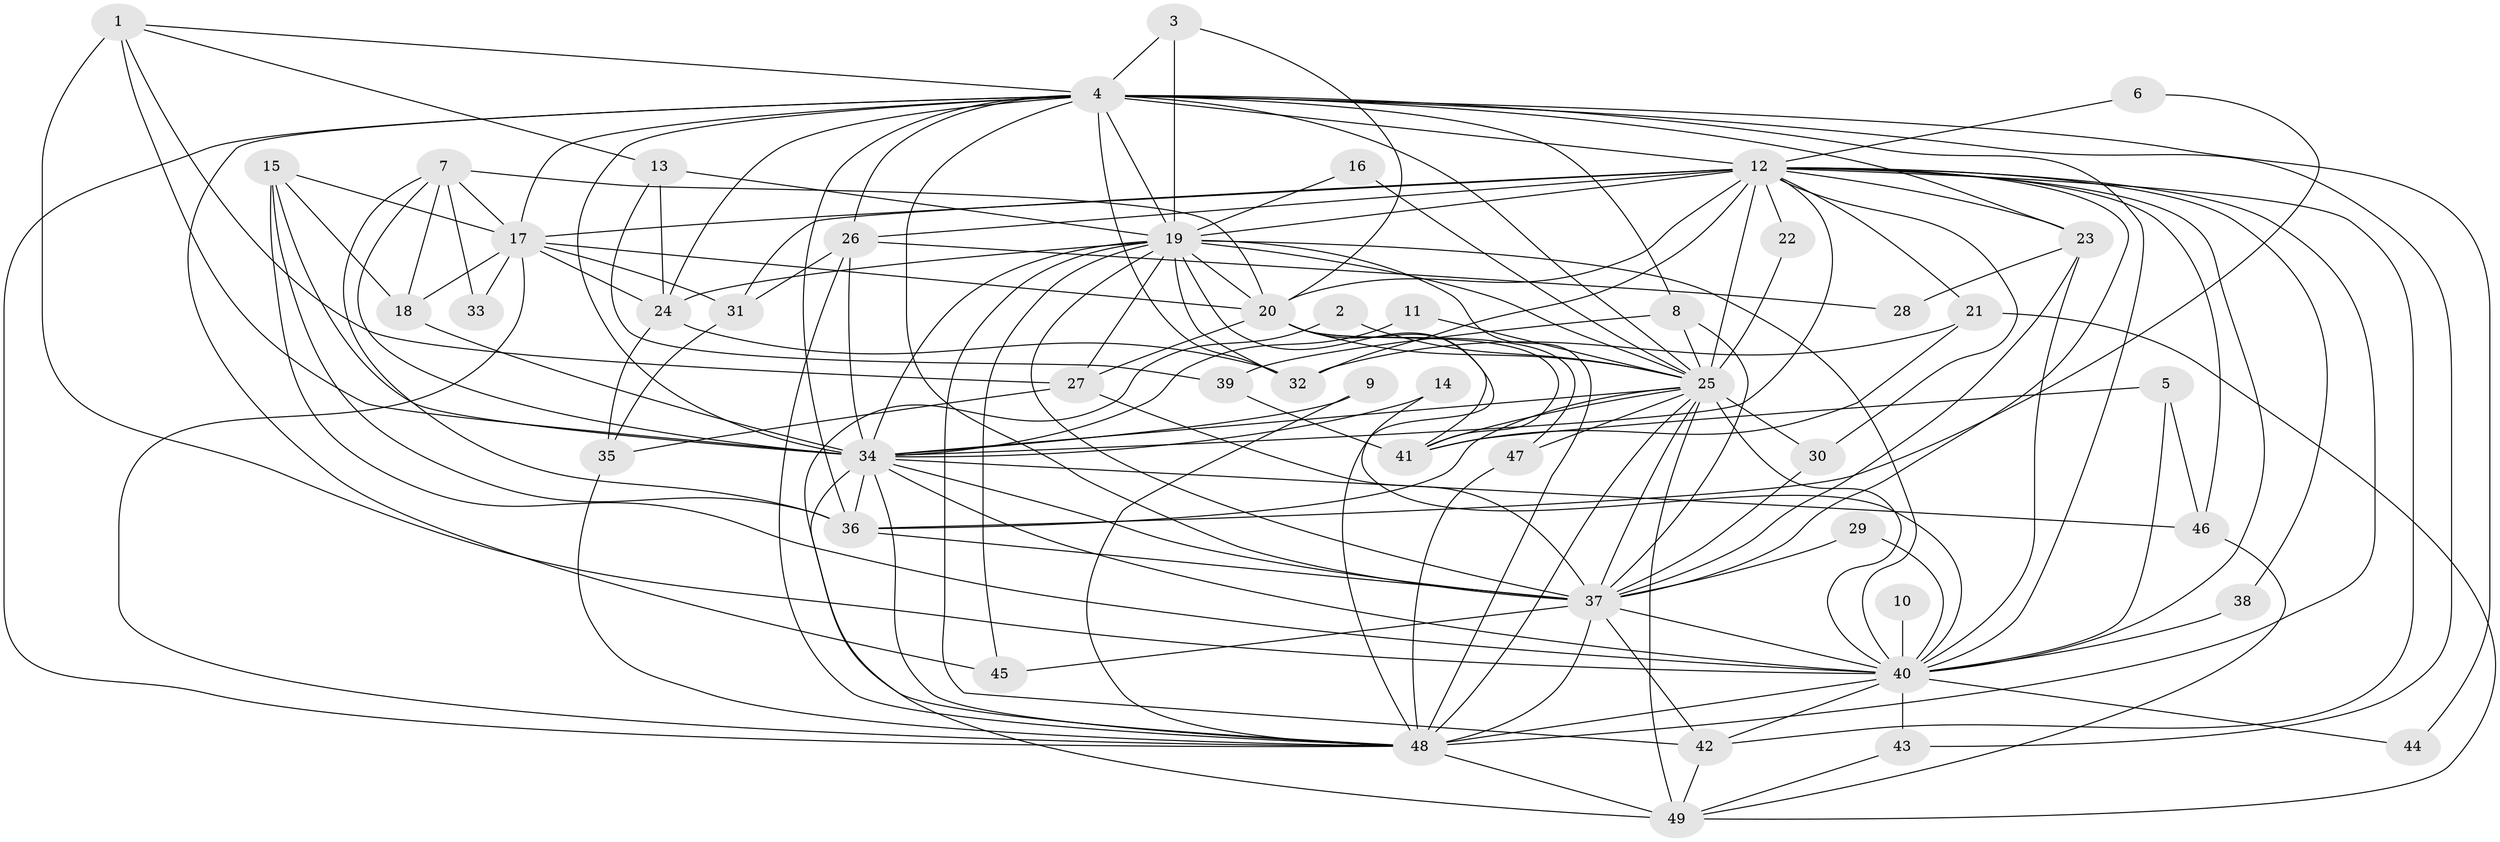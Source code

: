 // original degree distribution, {23: 0.01639344262295082, 26: 0.00819672131147541, 20: 0.01639344262295082, 17: 0.01639344262295082, 29: 0.00819672131147541, 24: 0.00819672131147541, 14: 0.00819672131147541, 8: 0.00819672131147541, 3: 0.22950819672131148, 11: 0.00819672131147541, 4: 0.06557377049180328, 10: 0.00819672131147541, 6: 0.040983606557377046, 2: 0.5245901639344263, 5: 0.02459016393442623, 7: 0.00819672131147541}
// Generated by graph-tools (version 1.1) at 2025/36/03/04/25 23:36:19]
// undirected, 49 vertices, 151 edges
graph export_dot {
  node [color=gray90,style=filled];
  1;
  2;
  3;
  4;
  5;
  6;
  7;
  8;
  9;
  10;
  11;
  12;
  13;
  14;
  15;
  16;
  17;
  18;
  19;
  20;
  21;
  22;
  23;
  24;
  25;
  26;
  27;
  28;
  29;
  30;
  31;
  32;
  33;
  34;
  35;
  36;
  37;
  38;
  39;
  40;
  41;
  42;
  43;
  44;
  45;
  46;
  47;
  48;
  49;
  1 -- 4 [weight=1.0];
  1 -- 13 [weight=1.0];
  1 -- 27 [weight=2.0];
  1 -- 34 [weight=1.0];
  1 -- 40 [weight=1.0];
  2 -- 25 [weight=2.0];
  2 -- 48 [weight=1.0];
  3 -- 4 [weight=1.0];
  3 -- 19 [weight=1.0];
  3 -- 20 [weight=1.0];
  4 -- 8 [weight=1.0];
  4 -- 12 [weight=3.0];
  4 -- 17 [weight=1.0];
  4 -- 19 [weight=4.0];
  4 -- 23 [weight=1.0];
  4 -- 24 [weight=1.0];
  4 -- 25 [weight=2.0];
  4 -- 26 [weight=1.0];
  4 -- 32 [weight=1.0];
  4 -- 34 [weight=3.0];
  4 -- 36 [weight=1.0];
  4 -- 37 [weight=3.0];
  4 -- 40 [weight=2.0];
  4 -- 43 [weight=1.0];
  4 -- 44 [weight=1.0];
  4 -- 45 [weight=1.0];
  4 -- 48 [weight=4.0];
  5 -- 40 [weight=1.0];
  5 -- 41 [weight=1.0];
  5 -- 46 [weight=1.0];
  6 -- 12 [weight=1.0];
  6 -- 36 [weight=1.0];
  7 -- 17 [weight=1.0];
  7 -- 18 [weight=1.0];
  7 -- 20 [weight=1.0];
  7 -- 33 [weight=1.0];
  7 -- 34 [weight=1.0];
  7 -- 36 [weight=1.0];
  8 -- 25 [weight=1.0];
  8 -- 37 [weight=1.0];
  8 -- 39 [weight=1.0];
  9 -- 34 [weight=1.0];
  9 -- 48 [weight=1.0];
  10 -- 40 [weight=1.0];
  11 -- 25 [weight=1.0];
  11 -- 34 [weight=1.0];
  12 -- 17 [weight=1.0];
  12 -- 19 [weight=3.0];
  12 -- 20 [weight=1.0];
  12 -- 21 [weight=1.0];
  12 -- 22 [weight=2.0];
  12 -- 23 [weight=1.0];
  12 -- 25 [weight=3.0];
  12 -- 26 [weight=1.0];
  12 -- 30 [weight=1.0];
  12 -- 31 [weight=1.0];
  12 -- 32 [weight=1.0];
  12 -- 34 [weight=1.0];
  12 -- 37 [weight=1.0];
  12 -- 38 [weight=1.0];
  12 -- 40 [weight=2.0];
  12 -- 42 [weight=1.0];
  12 -- 46 [weight=1.0];
  12 -- 48 [weight=1.0];
  13 -- 19 [weight=2.0];
  13 -- 24 [weight=1.0];
  13 -- 39 [weight=1.0];
  14 -- 34 [weight=1.0];
  14 -- 40 [weight=1.0];
  15 -- 17 [weight=1.0];
  15 -- 18 [weight=1.0];
  15 -- 34 [weight=1.0];
  15 -- 36 [weight=1.0];
  15 -- 40 [weight=1.0];
  16 -- 19 [weight=1.0];
  16 -- 25 [weight=1.0];
  17 -- 18 [weight=1.0];
  17 -- 20 [weight=1.0];
  17 -- 24 [weight=2.0];
  17 -- 31 [weight=1.0];
  17 -- 33 [weight=1.0];
  17 -- 48 [weight=1.0];
  18 -- 34 [weight=2.0];
  19 -- 20 [weight=1.0];
  19 -- 24 [weight=1.0];
  19 -- 25 [weight=2.0];
  19 -- 27 [weight=1.0];
  19 -- 32 [weight=1.0];
  19 -- 34 [weight=2.0];
  19 -- 37 [weight=2.0];
  19 -- 40 [weight=2.0];
  19 -- 41 [weight=1.0];
  19 -- 42 [weight=1.0];
  19 -- 45 [weight=1.0];
  19 -- 48 [weight=3.0];
  20 -- 25 [weight=1.0];
  20 -- 27 [weight=1.0];
  20 -- 41 [weight=2.0];
  20 -- 47 [weight=1.0];
  20 -- 48 [weight=1.0];
  21 -- 32 [weight=1.0];
  21 -- 41 [weight=1.0];
  21 -- 49 [weight=1.0];
  22 -- 25 [weight=1.0];
  23 -- 28 [weight=1.0];
  23 -- 37 [weight=1.0];
  23 -- 40 [weight=2.0];
  24 -- 32 [weight=1.0];
  24 -- 35 [weight=1.0];
  25 -- 30 [weight=1.0];
  25 -- 34 [weight=1.0];
  25 -- 36 [weight=1.0];
  25 -- 37 [weight=2.0];
  25 -- 40 [weight=1.0];
  25 -- 41 [weight=1.0];
  25 -- 47 [weight=1.0];
  25 -- 48 [weight=1.0];
  25 -- 49 [weight=1.0];
  26 -- 28 [weight=1.0];
  26 -- 31 [weight=1.0];
  26 -- 34 [weight=1.0];
  26 -- 48 [weight=1.0];
  27 -- 35 [weight=1.0];
  27 -- 37 [weight=1.0];
  29 -- 37 [weight=1.0];
  29 -- 40 [weight=1.0];
  30 -- 37 [weight=1.0];
  31 -- 35 [weight=1.0];
  34 -- 36 [weight=1.0];
  34 -- 37 [weight=2.0];
  34 -- 40 [weight=1.0];
  34 -- 46 [weight=1.0];
  34 -- 48 [weight=1.0];
  34 -- 49 [weight=1.0];
  35 -- 48 [weight=1.0];
  36 -- 37 [weight=1.0];
  37 -- 40 [weight=1.0];
  37 -- 42 [weight=1.0];
  37 -- 45 [weight=1.0];
  37 -- 48 [weight=1.0];
  38 -- 40 [weight=1.0];
  39 -- 41 [weight=1.0];
  40 -- 42 [weight=1.0];
  40 -- 43 [weight=2.0];
  40 -- 44 [weight=1.0];
  40 -- 48 [weight=3.0];
  42 -- 49 [weight=1.0];
  43 -- 49 [weight=1.0];
  46 -- 49 [weight=1.0];
  47 -- 48 [weight=1.0];
  48 -- 49 [weight=2.0];
}

